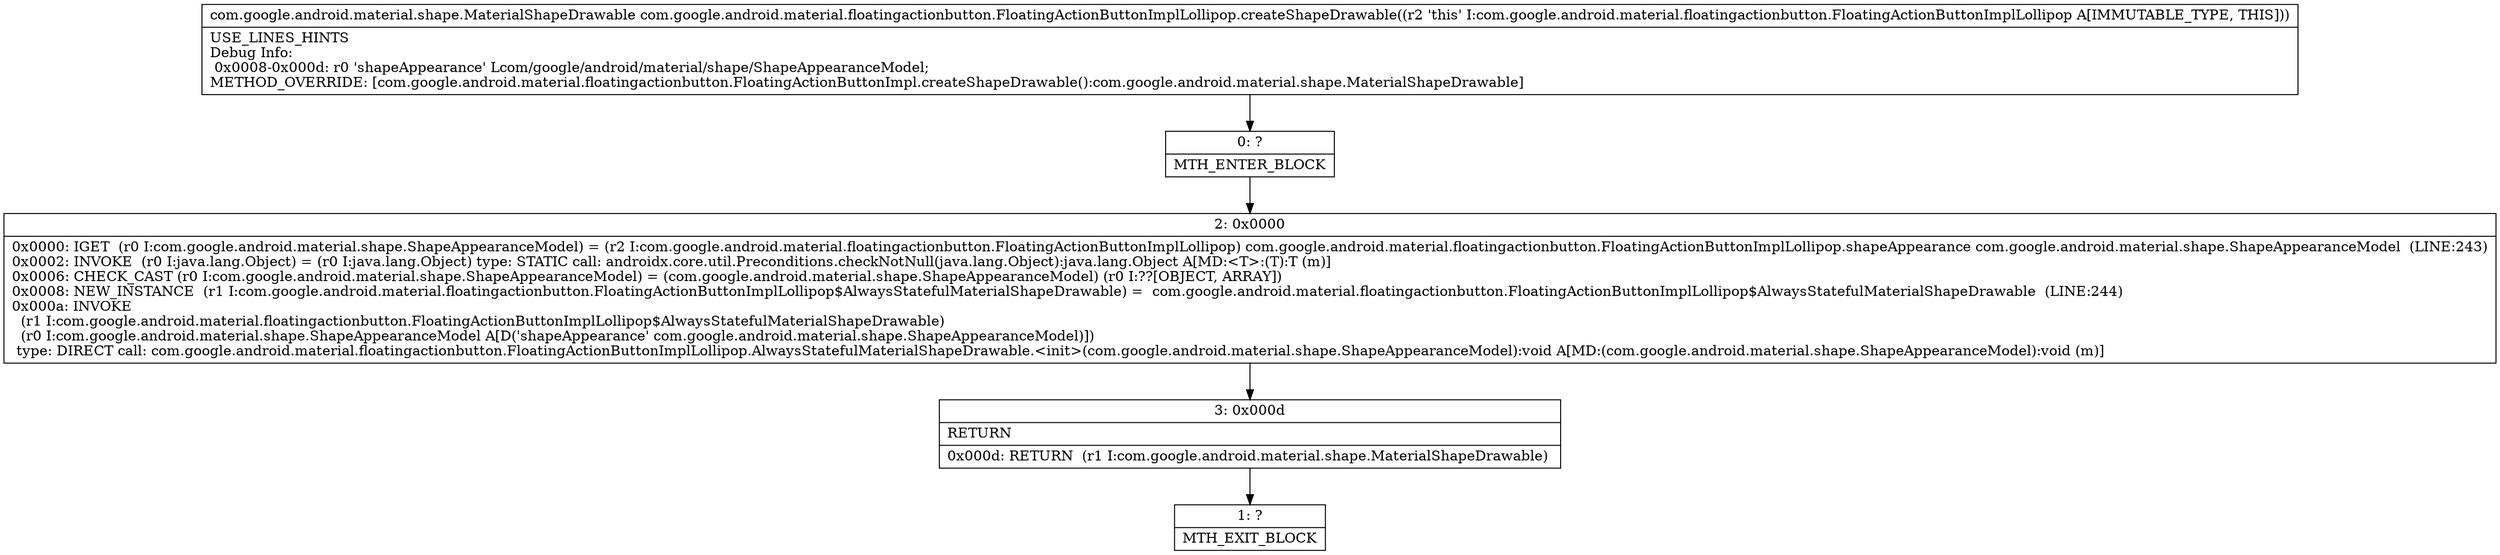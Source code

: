 digraph "CFG forcom.google.android.material.floatingactionbutton.FloatingActionButtonImplLollipop.createShapeDrawable()Lcom\/google\/android\/material\/shape\/MaterialShapeDrawable;" {
Node_0 [shape=record,label="{0\:\ ?|MTH_ENTER_BLOCK\l}"];
Node_2 [shape=record,label="{2\:\ 0x0000|0x0000: IGET  (r0 I:com.google.android.material.shape.ShapeAppearanceModel) = (r2 I:com.google.android.material.floatingactionbutton.FloatingActionButtonImplLollipop) com.google.android.material.floatingactionbutton.FloatingActionButtonImplLollipop.shapeAppearance com.google.android.material.shape.ShapeAppearanceModel  (LINE:243)\l0x0002: INVOKE  (r0 I:java.lang.Object) = (r0 I:java.lang.Object) type: STATIC call: androidx.core.util.Preconditions.checkNotNull(java.lang.Object):java.lang.Object A[MD:\<T\>:(T):T (m)]\l0x0006: CHECK_CAST (r0 I:com.google.android.material.shape.ShapeAppearanceModel) = (com.google.android.material.shape.ShapeAppearanceModel) (r0 I:??[OBJECT, ARRAY]) \l0x0008: NEW_INSTANCE  (r1 I:com.google.android.material.floatingactionbutton.FloatingActionButtonImplLollipop$AlwaysStatefulMaterialShapeDrawable) =  com.google.android.material.floatingactionbutton.FloatingActionButtonImplLollipop$AlwaysStatefulMaterialShapeDrawable  (LINE:244)\l0x000a: INVOKE  \l  (r1 I:com.google.android.material.floatingactionbutton.FloatingActionButtonImplLollipop$AlwaysStatefulMaterialShapeDrawable)\l  (r0 I:com.google.android.material.shape.ShapeAppearanceModel A[D('shapeAppearance' com.google.android.material.shape.ShapeAppearanceModel)])\l type: DIRECT call: com.google.android.material.floatingactionbutton.FloatingActionButtonImplLollipop.AlwaysStatefulMaterialShapeDrawable.\<init\>(com.google.android.material.shape.ShapeAppearanceModel):void A[MD:(com.google.android.material.shape.ShapeAppearanceModel):void (m)]\l}"];
Node_3 [shape=record,label="{3\:\ 0x000d|RETURN\l|0x000d: RETURN  (r1 I:com.google.android.material.shape.MaterialShapeDrawable) \l}"];
Node_1 [shape=record,label="{1\:\ ?|MTH_EXIT_BLOCK\l}"];
MethodNode[shape=record,label="{com.google.android.material.shape.MaterialShapeDrawable com.google.android.material.floatingactionbutton.FloatingActionButtonImplLollipop.createShapeDrawable((r2 'this' I:com.google.android.material.floatingactionbutton.FloatingActionButtonImplLollipop A[IMMUTABLE_TYPE, THIS]))  | USE_LINES_HINTS\lDebug Info:\l  0x0008\-0x000d: r0 'shapeAppearance' Lcom\/google\/android\/material\/shape\/ShapeAppearanceModel;\lMETHOD_OVERRIDE: [com.google.android.material.floatingactionbutton.FloatingActionButtonImpl.createShapeDrawable():com.google.android.material.shape.MaterialShapeDrawable]\l}"];
MethodNode -> Node_0;Node_0 -> Node_2;
Node_2 -> Node_3;
Node_3 -> Node_1;
}

